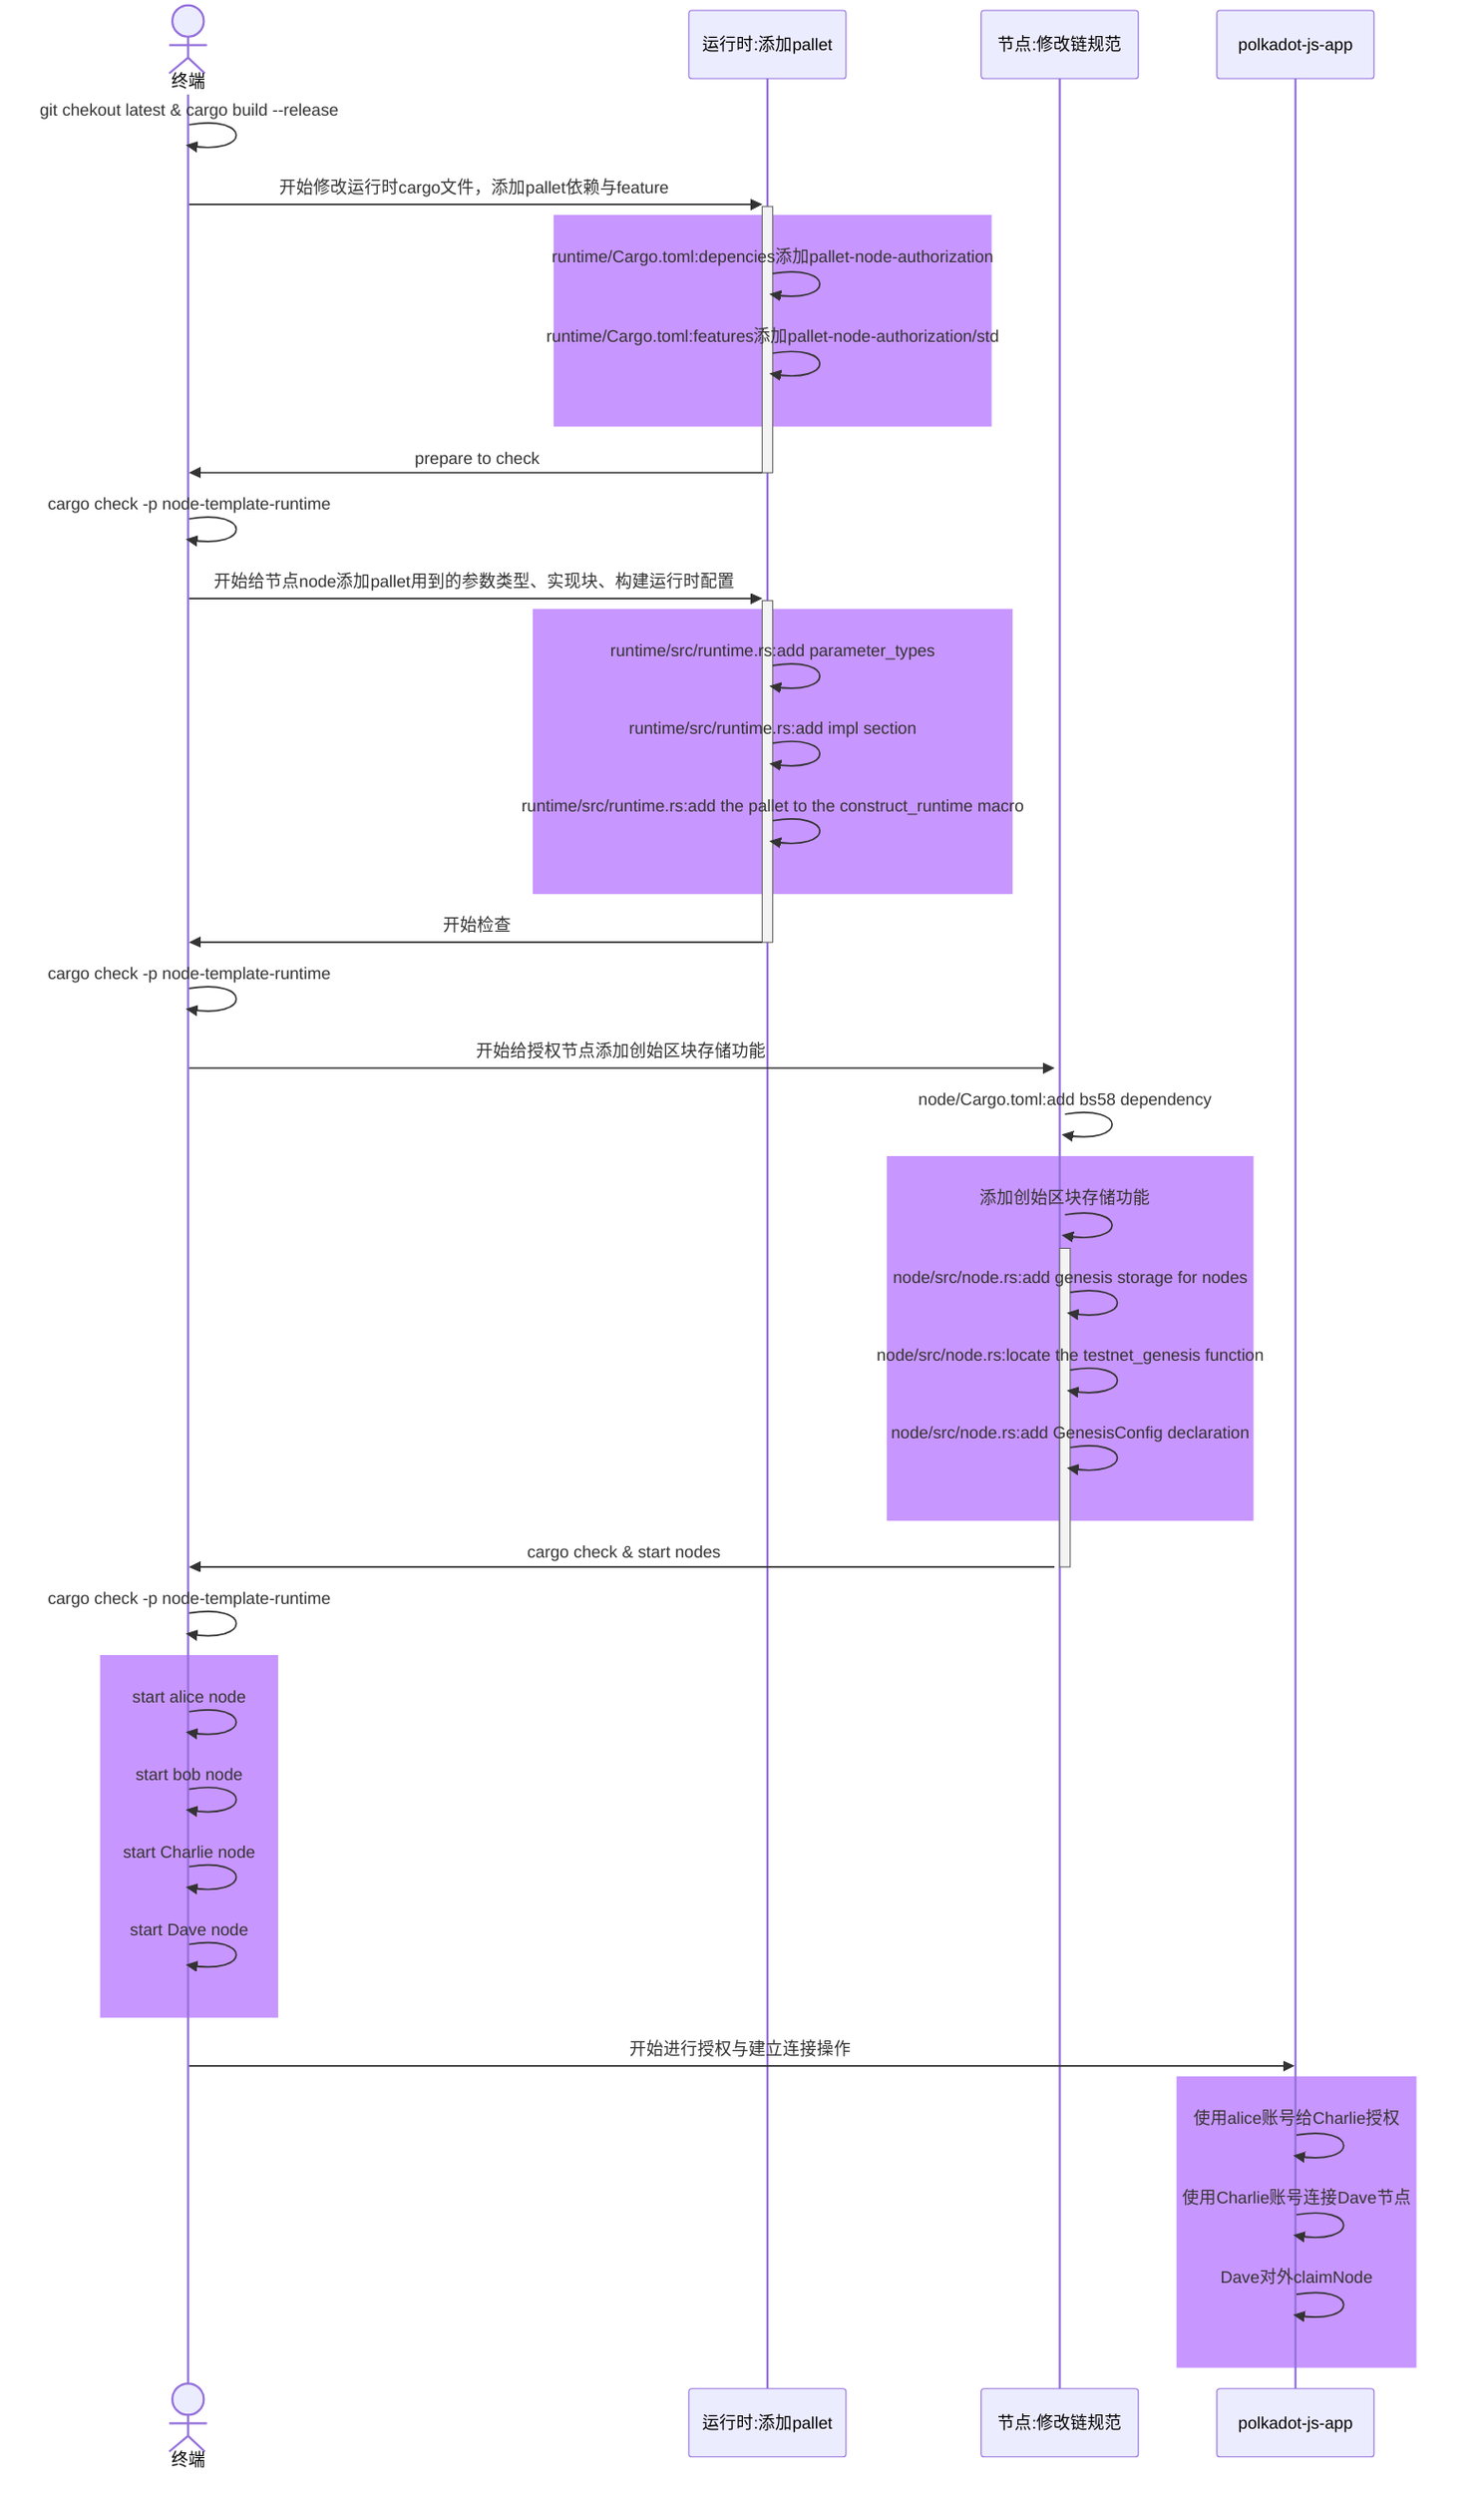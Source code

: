 sequenceDiagram
    actor terminal as 终端
    participant runtime as 运行时:添加pallet
    participant node as 节点:修改链规范
    participant pkjs as polkadot-js-app
    terminal->>terminal: git chekout latest & cargo build --release
    terminal->>+runtime: 开始修改运行时cargo文件，添加pallet依赖与feature
    rect rgb(200, 150, 255)
    runtime->>runtime: runtime/Cargo.toml:depencies添加pallet-node-authorization
    runtime->>runtime: runtime/Cargo.toml:features添加pallet-node-authorization/std
    end
    runtime->>-terminal: prepare to check
    terminal->>terminal: cargo check -p node-template-runtime
    terminal->>+runtime: 开始给节点node添加pallet用到的参数类型、实现块、构建运行时配置
    rect rgb(200, 150, 255)
    runtime->>runtime: runtime/src/runtime.rs:add parameter_types
    runtime->>runtime: runtime/src/runtime.rs:add impl section
    runtime->>runtime: runtime/src/runtime.rs:add the pallet to the construct_runtime macro
    end
    runtime->>-terminal: 开始检查
    terminal->>terminal: cargo check -p node-template-runtime
    terminal->>+node: 开始给授权节点添加创始区块存储功能
    node->>node: node/Cargo.toml:add bs58 dependency
    rect rgb(200, 150, 255)
    node->>+node: 添加创始区块存储功能
    node->>node: node/src/node.rs:add genesis storage for nodes
    node->>node: node/src/node.rs:locate the testnet_genesis function
    node->>node: node/src/node.rs:add GenesisConfig declaration
    end
    node->>-terminal: cargo check & start nodes
    terminal->>terminal: cargo check -p node-template-runtime
    rect rgb(200, 150, 255)
    terminal->>terminal: start alice node
    terminal->>terminal: start bob node
    terminal->>terminal: start Charlie node
    terminal->>terminal: start Dave node
    end
    terminal->>pkjs: 开始进行授权与建立连接操作
    rect rgb(200, 150, 255)
    pkjs->>pkjs: 使用alice账号给Charlie授权
    pkjs->>pkjs: 使用Charlie账号连接Dave节点
    pkjs->>pkjs: Dave对外claimNode
    end